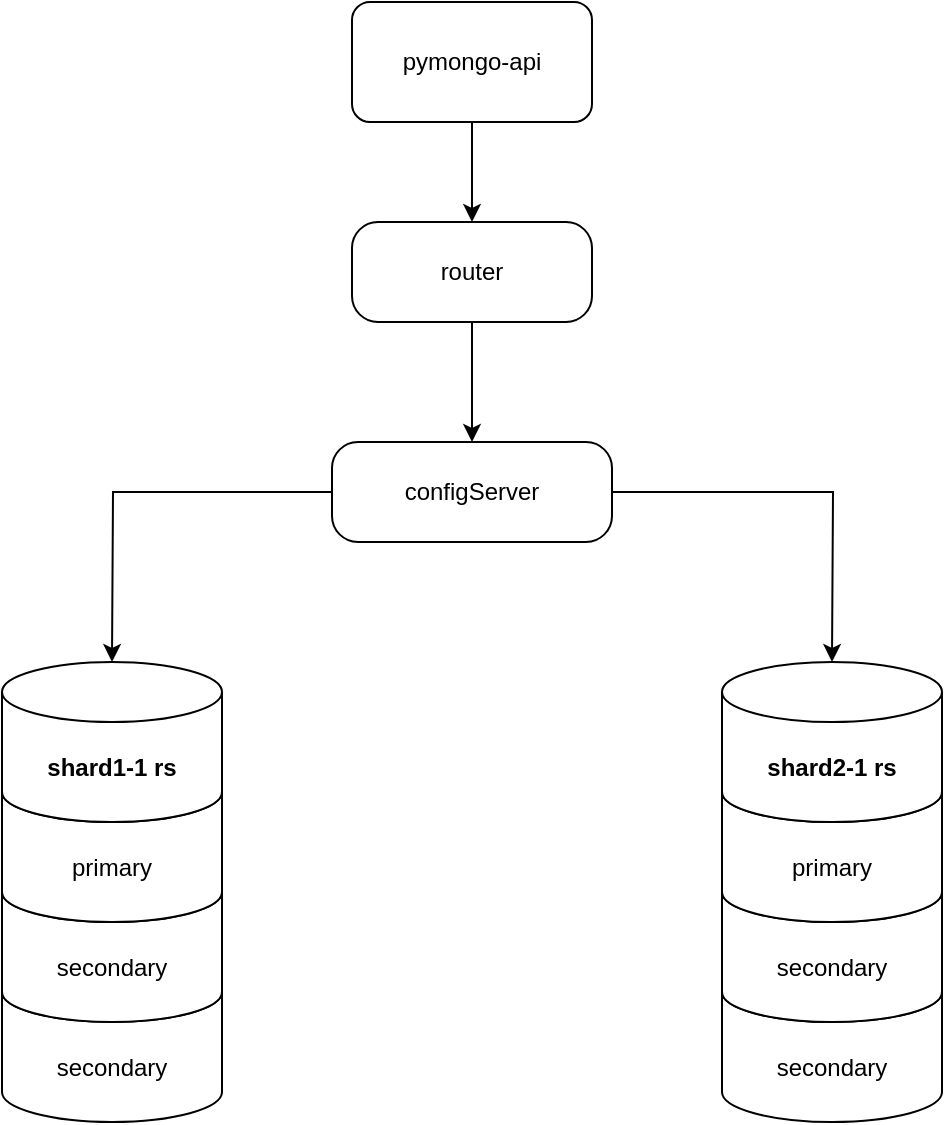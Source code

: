 <mxfile version="26.2.2">
  <diagram name="Page-1" id="-H_mtQnk-PTXWXPvYvuk">
    <mxGraphModel dx="384" dy="1069" grid="1" gridSize="10" guides="1" tooltips="1" connect="1" arrows="1" fold="1" page="1" pageScale="1" pageWidth="1169" pageHeight="827" math="0" shadow="0">
      <root>
        <mxCell id="0" />
        <mxCell id="1" parent="0" />
        <mxCell id="p9kjgCkocBYD14w4LpJB-1" value="secondary" style="shape=cylinder3;whiteSpace=wrap;html=1;boundedLbl=1;backgroundOutline=1;size=15;" parent="1" vertex="1">
          <mxGeometry x="1290" y="600" width="110" height="80" as="geometry" />
        </mxCell>
        <mxCell id="p9kjgCkocBYD14w4LpJB-2" value="secondary" style="shape=cylinder3;whiteSpace=wrap;html=1;boundedLbl=1;backgroundOutline=1;size=15;" parent="1" vertex="1">
          <mxGeometry x="1290" y="550" width="110" height="80" as="geometry" />
        </mxCell>
        <mxCell id="p9kjgCkocBYD14w4LpJB-3" value="primary" style="shape=cylinder3;whiteSpace=wrap;html=1;boundedLbl=1;backgroundOutline=1;size=15;" parent="1" vertex="1">
          <mxGeometry x="1290" y="500" width="110" height="80" as="geometry" />
        </mxCell>
        <mxCell id="p9kjgCkocBYD14w4LpJB-4" value="&lt;b&gt;shard1-1 rs&lt;/b&gt;" style="shape=cylinder3;whiteSpace=wrap;html=1;boundedLbl=1;backgroundOutline=1;size=15;" parent="1" vertex="1">
          <mxGeometry x="1290" y="450" width="110" height="80" as="geometry" />
        </mxCell>
        <mxCell id="p9kjgCkocBYD14w4LpJB-25" value="secondary" style="shape=cylinder3;whiteSpace=wrap;html=1;boundedLbl=1;backgroundOutline=1;size=15;" parent="1" vertex="1">
          <mxGeometry x="1650" y="600" width="110" height="80" as="geometry" />
        </mxCell>
        <mxCell id="p9kjgCkocBYD14w4LpJB-26" value="secondary" style="shape=cylinder3;whiteSpace=wrap;html=1;boundedLbl=1;backgroundOutline=1;size=15;" parent="1" vertex="1">
          <mxGeometry x="1650" y="550" width="110" height="80" as="geometry" />
        </mxCell>
        <mxCell id="p9kjgCkocBYD14w4LpJB-27" value="primary" style="shape=cylinder3;whiteSpace=wrap;html=1;boundedLbl=1;backgroundOutline=1;size=15;" parent="1" vertex="1">
          <mxGeometry x="1650" y="500" width="110" height="80" as="geometry" />
        </mxCell>
        <mxCell id="p9kjgCkocBYD14w4LpJB-28" value="&lt;b&gt;shard2-1 rs&lt;/b&gt;" style="shape=cylinder3;whiteSpace=wrap;html=1;boundedLbl=1;backgroundOutline=1;size=15;" parent="1" vertex="1">
          <mxGeometry x="1650" y="450" width="110" height="80" as="geometry" />
        </mxCell>
        <mxCell id="zGTPNFPVEG1Chw2uaS2p-2" value="pymongo-api" style="rounded=1;whiteSpace=wrap;html=1;" vertex="1" parent="1">
          <mxGeometry x="1465" y="120" width="120" height="60" as="geometry" />
        </mxCell>
        <mxCell id="zGTPNFPVEG1Chw2uaS2p-3" style="edgeStyle=orthogonalEdgeStyle;rounded=0;orthogonalLoop=1;jettySize=auto;html=1;entryX=0.5;entryY=0;entryDx=0;entryDy=0;" edge="1" parent="1" source="zGTPNFPVEG1Chw2uaS2p-4" target="zGTPNFPVEG1Chw2uaS2p-7">
          <mxGeometry relative="1" as="geometry" />
        </mxCell>
        <mxCell id="zGTPNFPVEG1Chw2uaS2p-4" value="router" style="rounded=1;whiteSpace=wrap;html=1;arcSize=26;" vertex="1" parent="1">
          <mxGeometry x="1465" y="230" width="120" height="50" as="geometry" />
        </mxCell>
        <mxCell id="zGTPNFPVEG1Chw2uaS2p-6" style="edgeStyle=orthogonalEdgeStyle;rounded=0;orthogonalLoop=1;jettySize=auto;html=1;" edge="1" parent="1" source="zGTPNFPVEG1Chw2uaS2p-7">
          <mxGeometry relative="1" as="geometry">
            <mxPoint x="1705" y="450" as="targetPoint" />
          </mxGeometry>
        </mxCell>
        <mxCell id="zGTPNFPVEG1Chw2uaS2p-7" value="configServer" style="rounded=1;whiteSpace=wrap;html=1;arcSize=26;" vertex="1" parent="1">
          <mxGeometry x="1455" y="340" width="140" height="50" as="geometry" />
        </mxCell>
        <mxCell id="zGTPNFPVEG1Chw2uaS2p-8" style="edgeStyle=orthogonalEdgeStyle;rounded=0;orthogonalLoop=1;jettySize=auto;html=1;entryX=0.5;entryY=0;entryDx=0;entryDy=0;" edge="1" parent="1" source="zGTPNFPVEG1Chw2uaS2p-2" target="zGTPNFPVEG1Chw2uaS2p-4">
          <mxGeometry relative="1" as="geometry" />
        </mxCell>
        <mxCell id="zGTPNFPVEG1Chw2uaS2p-9" style="edgeStyle=orthogonalEdgeStyle;rounded=0;orthogonalLoop=1;jettySize=auto;html=1;entryX=0.5;entryY=0;entryDx=0;entryDy=0;entryPerimeter=0;" edge="1" parent="1" source="zGTPNFPVEG1Chw2uaS2p-7">
          <mxGeometry relative="1" as="geometry">
            <mxPoint x="1345" y="450" as="targetPoint" />
          </mxGeometry>
        </mxCell>
      </root>
    </mxGraphModel>
  </diagram>
</mxfile>

